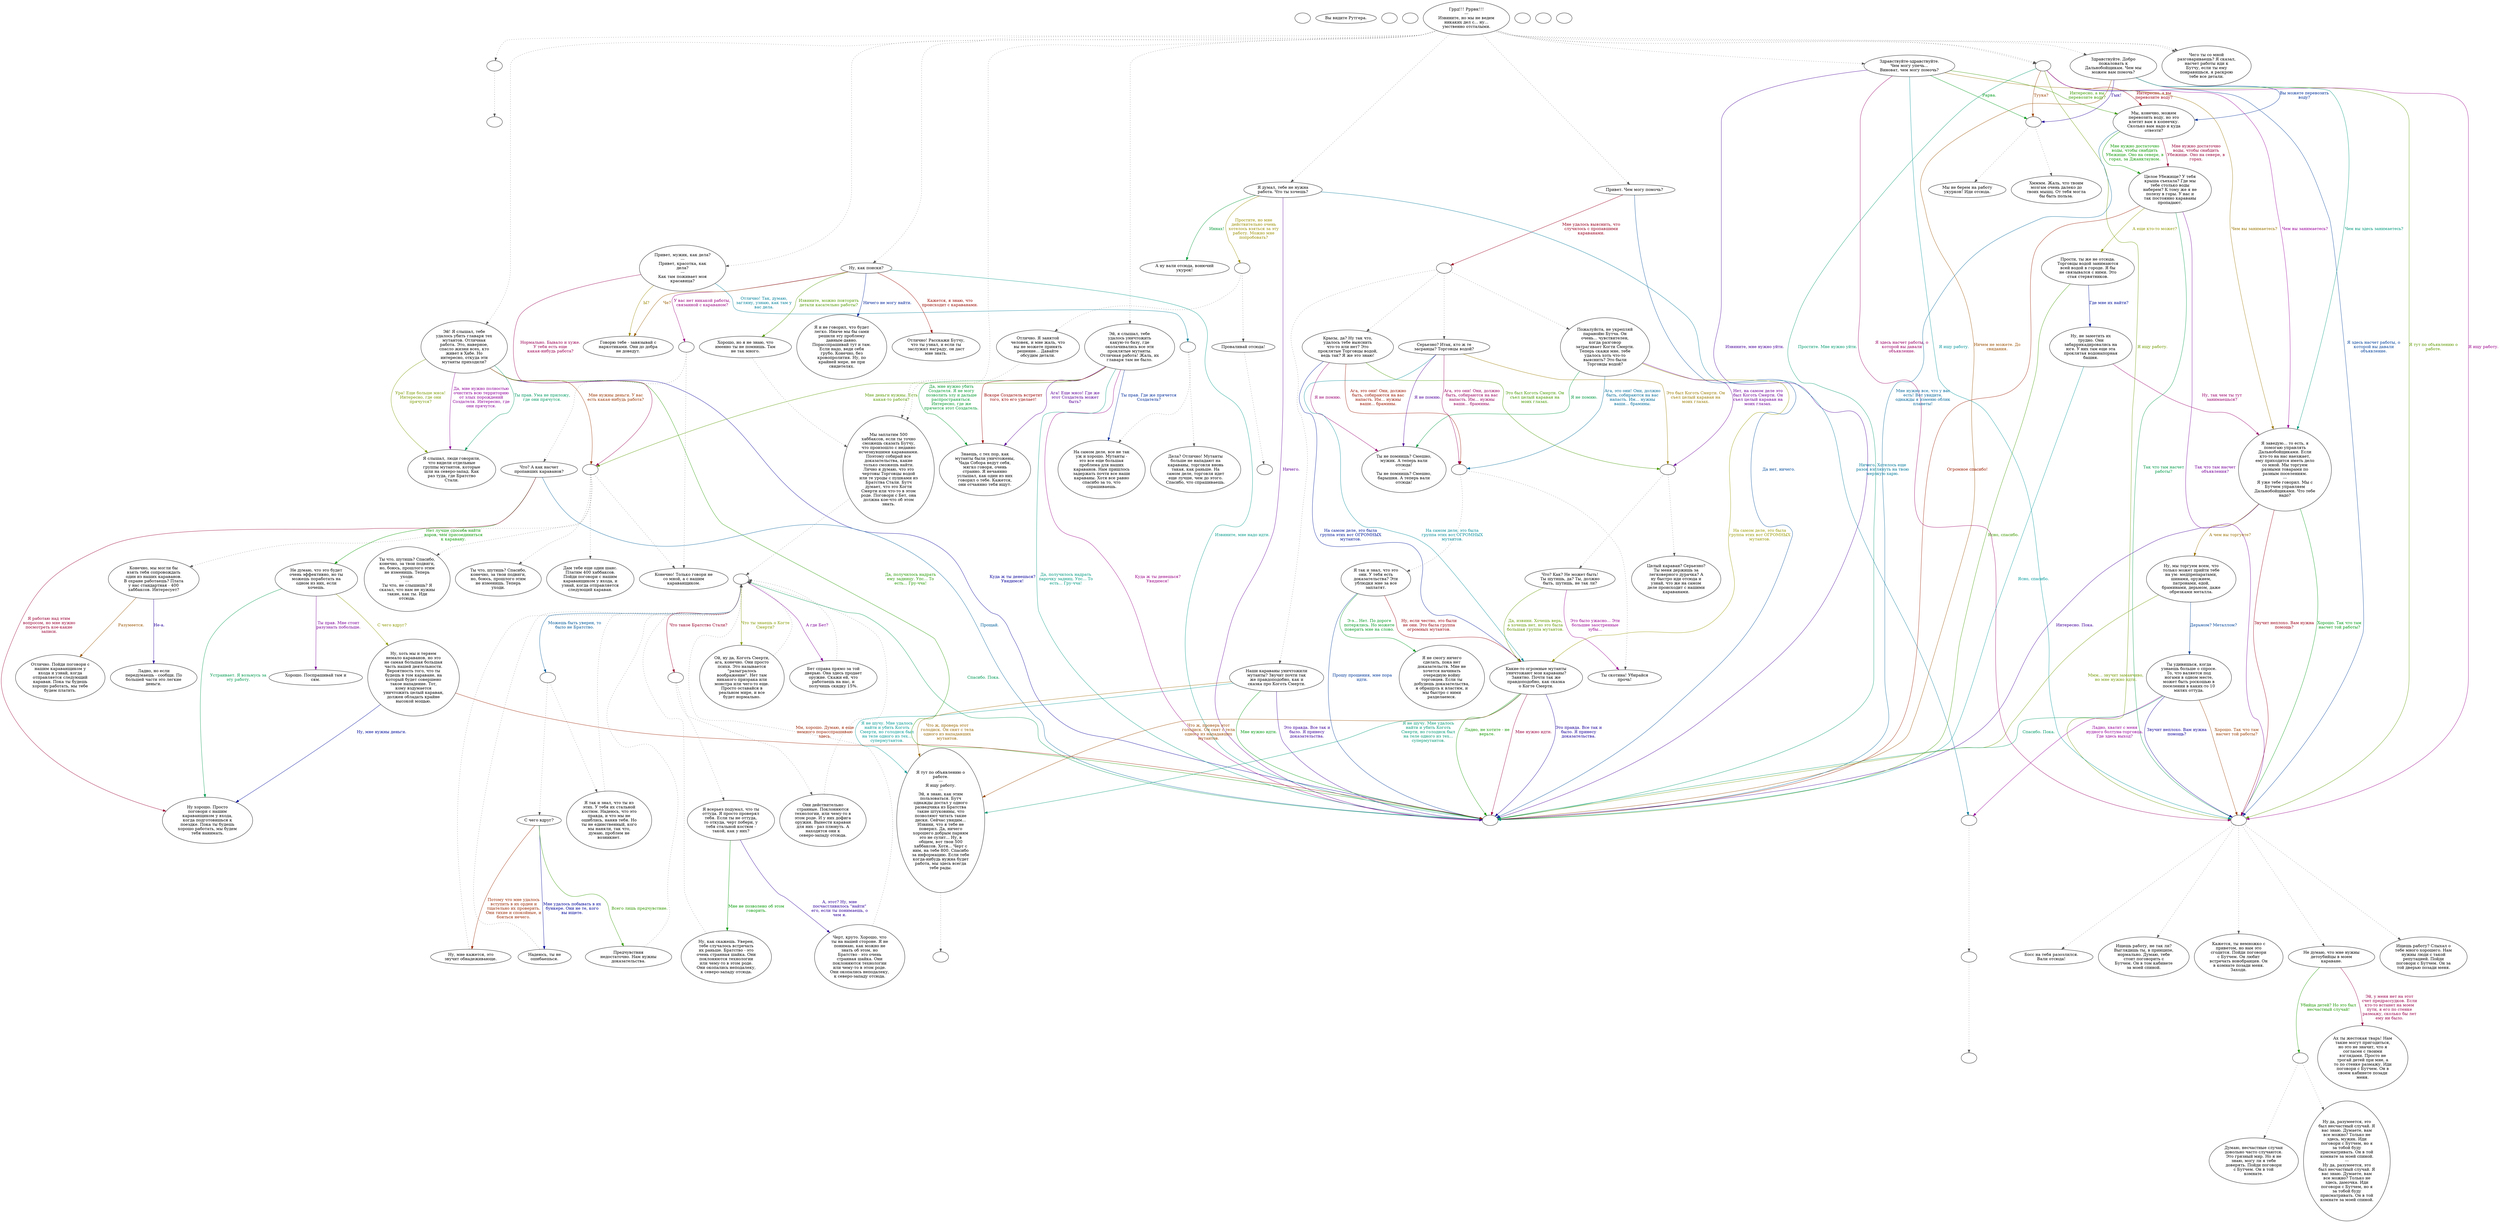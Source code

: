 digraph rutger {
  "start" [style=filled       fillcolor="#FFFFFF"       color="#000000"]
  "start" [label=""]
  "look_at_p_proc" [style=filled       fillcolor="#FFFFFF"       color="#000000"]
  "look_at_p_proc" [label="Вы видите Рутгера."]
  "critter_p_proc" [style=filled       fillcolor="#FFFFFF"       color="#000000"]
  "critter_p_proc" [label=""]
  "pickup_p_proc" [style=filled       fillcolor="#FFFFFF"       color="#000000"]
  "pickup_p_proc" [label=""]
  "talk_p_proc" [style=filled       fillcolor="#FFFFFF"       color="#000000"]
  "talk_p_proc" -> "get_reaction" [style=dotted color="#555555"]
  "talk_p_proc" -> "Rutger55" [style=dotted color="#555555"]
  "talk_p_proc" -> "Rutger58" [style=dotted color="#555555"]
  "talk_p_proc" -> "Rutger74" [style=dotted color="#555555"]
  "talk_p_proc" -> "Rutger00" [style=dotted color="#555555"]
  "talk_p_proc" -> "Rutger73" [style=dotted color="#555555"]
  "talk_p_proc" -> "Rutger74" [style=dotted color="#555555"]
  "talk_p_proc" -> "Rutger21" [style=dotted color="#555555"]
  "talk_p_proc" -> "Rutger54" [style=dotted color="#555555"]
  "talk_p_proc" -> "Rutger56" [style=dotted color="#555555"]
  "talk_p_proc" -> "Rutger17" [style=dotted color="#555555"]
  "talk_p_proc" -> "Rutger25" [style=dotted color="#555555"]
  "talk_p_proc" -> "Rutger21" [style=dotted color="#555555"]
  "talk_p_proc" -> "Rutger22" [style=dotted color="#555555"]
  "talk_p_proc" [label="Гррд!!! Рррвк!!!\n---\nИзвините, но мы не ведем\nникаких дел с... ну...\nумственно отсталыми."]
  "destroy_p_proc" [style=filled       fillcolor="#FFFFFF"       color="#000000"]
  "destroy_p_proc" [label=""]
  "damage_p_proc" [style=filled       fillcolor="#FFFFFF"       color="#000000"]
  "damage_p_proc" [label=""]
  "map_enter_p_proc" [style=filled       fillcolor="#FFFFFF"       color="#000000"]
  "map_enter_p_proc" [label=""]
  "Rutger00" [style=filled       fillcolor="#FFFFFF"       color="#000000"]
  "Rutger00" [label="Здравствуйте. Добро\nпожаловать к\nДальнобойщикам. Чем мы\nможем вам помочь?"]
  "Rutger00" -> "Rutger03" [label="Вы можете перевозить\nводу?" color="#003099" fontcolor="#003099"]
  "Rutger00" -> "Rutger00a" [label="Я тут по объявлению о\nработе." color="#5D9900" fontcolor="#5D9900"]
  "Rutger00" -> "Rutger00a" [label="Я ищу работу." color="#99008A" fontcolor="#99008A"]
  "Rutger00" -> "Rutger07" [label="Чем вы здесь занимаетесь?" color="#00997C" fontcolor="#00997C"]
  "Rutger00" -> "RutgerEnd" [label="Ничем не можете. До\nсвидания." color="#994F00" fontcolor="#994F00"]
  "Rutger00" -> "Rutger00b" [label="Гык!" color="#220099" fontcolor="#220099"]
  "Rutger00a" [style=filled       fillcolor="#FFFFFF"       color="#000000"]
  "Rutger00a" -> "Rutger10" [style=dotted color="#555555"]
  "Rutger00a" -> "Rutger11" [style=dotted color="#555555"]
  "Rutger00a" -> "Rutger15" [style=dotted color="#555555"]
  "Rutger00a" -> "Rutger75" [style=dotted color="#555555"]
  "Rutger00a" -> "Rutger16" [style=dotted color="#555555"]
  "Rutger00a" [label=""]
  "Rutger00b" [style=filled       fillcolor="#FFFFFF"       color="#000000"]
  "Rutger00b" -> "Rutger01" [style=dotted color="#555555"]
  "Rutger00b" -> "Rutger02" [style=dotted color="#555555"]
  "Rutger00b" [label=""]
  "Rutger01" [style=filled       fillcolor="#FFFFFF"       color="#000000"]
  "Rutger01" [label="Мы не берем на работу\nукурков! Иди отсюда."]
  "Rutger02" [style=filled       fillcolor="#FFFFFF"       color="#000000"]
  "Rutger02" [label="Хмммм. Жаль, что твоим\nмозгам очень далеко до\nтвоих мышц. От тебя могла\nбы быть польза."]
  "Rutger03" [style=filled       fillcolor="#FFFFFF"       color="#000000"]
  "Rutger03" [label="Мы, конечно, можем\nперевозить воду, но это\nвлетит вам в копеечку.\nСколько вам надо и куда\nотвезти?"]
  "Rutger03" -> "Rutger04" [label="Мне нужно достаточно\nводы, чтобы снабдить\nУбежище. Оно на севере, в\nгорах, за Джанктауном." color="#0A9900" fontcolor="#0A9900"]
  "Rutger03" -> "Rutger04" [label="Мне нужно достаточно\nводы, чтобы снабдить\nУбежище. Оно на севере, в\nгорах." color="#990037" fontcolor="#990037"]
  "Rutger03" -> "RutgerEnd" [label="Мне нужно все, что у вас\nесть! Вот увидите,\nоднажды я изменю облик\nпланеты!" color="#006499" fontcolor="#006499"]
  "Rutger04" [style=filled       fillcolor="#FFFFFF"       color="#000000"]
  "Rutger04" [label="Целое Убежище? У тебя\nкрыша съехала? Где мы\nтебе столько воды\nнаберем? К тому же я не\nполезу в горы. У нас и\nтак постоянно караваны\nпропадают."]
  "Rutger04" -> "Rutger05" [label="А еще кто-то может?" color="#909900" fontcolor="#909900"]
  "Rutger04" -> "Rutger00a" [label="Так что там насчет\nобъявления?" color="#750099" fontcolor="#750099"]
  "Rutger04" -> "Rutger00a" [label="Так что там насчет\nработы?" color="#009949" fontcolor="#009949"]
  "Rutger04" -> "RutgerEnd" [label="Огромное спасибо!" color="#991C00" fontcolor="#991C00"]
  "Rutger05" [style=filled       fillcolor="#FFFFFF"       color="#000000"]
  "Rutger05" [label="Прости, ты же не отсюда.\nТорговцы водой занимаются\nвсей водой в городе. Я бы\nне связывался с ними. Это\nстая стервятников."]
  "Rutger05" -> "Rutger06" [label="Где мне их найти?" color="#001199" fontcolor="#001199"]
  "Rutger05" -> "RutgerEnd" [label="Ясно, спасибо." color="#3D9900" fontcolor="#3D9900"]
  "Rutger06" [style=filled       fillcolor="#FFFFFF"       color="#000000"]
  "Rutger06" [label="Ну, не заметить их\nтрудно. Они\nзабаррикадировались на\nюге. У них там еще эта\nпроклятая водонапорная\nбашня."]
  "Rutger06" -> "Rutger07" [label="Ну, так чем ты тут\nзанимаешься?" color="#99006A" fontcolor="#99006A"]
  "Rutger06" -> "RutgerEnd" [label="Ясно, спасибо." color="#009799" fontcolor="#009799"]
  "Rutger07" [style=filled       fillcolor="#FFFFFF"       color="#000000"]
  "Rutger07" [label="Я заведую... то есть, я\nпомогаю управлять\nДальнобойщиками. Если\nкто-то на нас наезжает,\nему приходится иметь дело\nсо мной. Мы торгуем\nразными товарами по\nразным поселениям.\n---\nЯ уже тебе говорил. Мы с\nБутчем управляем\nДальнобойщиками. Что тебе\nнадо?"]
  "Rutger07" -> "Rutger08" [label="А чем вы торгуете?" color="#996F00" fontcolor="#996F00"]
  "Rutger07" -> "RutgerEnd" [label="Интересно. Пока." color="#420099" fontcolor="#420099"]
  "Rutger07" -> "Rutger00a" [label="Хорошо. Так что там\nнасчет той работы?" color="#009915" fontcolor="#009915"]
  "Rutger07" -> "Rutger00a" [label="Звучит неплохо. Вам нужна\nпомощь?" color="#990017" fontcolor="#990017"]
  "Rutger08" [style=filled       fillcolor="#FFFFFF"       color="#000000"]
  "Rutger08" [label="Ну, мы торгуем всем, что\nтолько может прийти тебе\nна ум: медпрепаратами,\nшинами, оружием,\nпатронами, едой,\nбраминами, дерьмом, даже\nобрезками металла."]
  "Rutger08" -> "Rutger09" [label="Дерьмом? Металлом?" color="#004499" fontcolor="#004499"]
  "Rutger08" -> "RutgerEnd" [label="Ммм... звучит заманчиво,\nно мне нужно идти." color="#719900" fontcolor="#719900"]
  "Rutger09" [style=filled       fillcolor="#FFFFFF"       color="#000000"]
  "Rutger09" [label="Ты удивишься, когда\nузнаешь больше о спросе.\nТо, что валяется под\nногами в одном месте,\nможет быть роскошью в\nпоселении в каких-то 10\nмилях оттуда."]
  "Rutger09" -> "RutgerEndBad" [label="Ладно, хватит с меня\nнудного болтуна-торговца.\nГде здесь выход?" color="#950099" fontcolor="#950099"]
  "Rutger09" -> "RutgerEnd" [label="Спасибо. Пока." color="#009968" fontcolor="#009968"]
  "Rutger09" -> "Rutger00a" [label="Хорошо. Так что там\nнасчет той работы?" color="#993C00" fontcolor="#993C00"]
  "Rutger09" -> "Rutger00a" [label="Звучит неплохо. Вам нужна\nпомощь?" color="#0F0099" fontcolor="#0F0099"]
  "Rutger10" [style=filled       fillcolor="#FFFFFF"       color="#000000"]
  "Rutger10" [label="Кажется, ты немножко с\nприветом, но нам это\nсгодится. Пойди поговори\nс Бутчем. Он любит\nвстречать новобранцев. Он\nв комнате позади меня.\nЗаходи."]
  "Rutger11" [style=filled       fillcolor="#FFFFFF"       color="#000000"]
  "Rutger11" [label="Не думаю, что мне нужны\nдетоубийцы в моем\nкараване."]
  "Rutger11" -> "Rutger11a" [label="Убийца детей? Но это был\nнесчастный случай!" color="#1E9900" fontcolor="#1E9900"]
  "Rutger11" -> "Rutger14" [label="Эй, у меня нет на этот\nсчет предрассудков. Если\nкто-то встанет на моем\nпути, я его по стенке\nразмажу, сколько бы лет\nему ни было." color="#99004A" fontcolor="#99004A"]
  "Rutger11a" [style=filled       fillcolor="#FFFFFF"       color="#000000"]
  "Rutger11a" -> "Rutger12" [style=dotted color="#555555"]
  "Rutger11a" -> "Rutger13" [style=dotted color="#555555"]
  "Rutger11a" [label=""]
  "Rutger12" [style=filled       fillcolor="#FFFFFF"       color="#000000"]
  "Rutger12" [label="Думаю, несчастные случаи\nдовольно часто случаются.\nЭто грязный мир. Но я не\nзнаю, могу ли я тебе\nдоверять. Пойди поговори\nс Бутчем. Он в той\nкомнате."]
  "Rutger13" [style=filled       fillcolor="#FFFFFF"       color="#000000"]
  "Rutger13" [label="Ну да, разумеется, это\nбыл несчастный случай. Я\nвас знаю. Думаете, вам\nвсе можно? Только не\nздесь, мужик. Иди\nпоговори с Бутчем, но я\nза тобой буду\nприсматривать. Он в той\nкомнате за моей спиной.\n---\nНу да, разумеется, это\nбыл несчастный случай. Я\nвас знаю. Думаете, вам\nвсе можно? Только не\nздесь, дамочка. Иди\nпоговори с Бутчем, но я\nза тобой буду\nприсматривать. Он в той\nкомнате за моей спиной."]
  "Rutger14" [style=filled       fillcolor="#FFFFFF"       color="#000000"]
  "Rutger14" [label="Ах ты жестокая тварь! Нам\nтакие могут пригодиться,\nно это не значит, что я\nсогласен с твоими\nвзглядами. Просто не\nтрогай детей при мне, а\nто по стенке размажу. Иди\nпоговори с Бутчем. Он в\nсвоем кабинете позади\nменя."]
  "Rutger15" [style=filled       fillcolor="#FFFFFF"       color="#000000"]
  "Rutger15" [label="Ищешь работу? Слыхал о\nтебе много хорошего. Нам\nнужны люди с такой\nрепутацией. Пойди\nпоговори с Бутчем. Он за\nтой дверью позади меня."]
  "Rutger16" [style=filled       fillcolor="#FFFFFF"       color="#000000"]
  "Rutger16" [label="Ищешь работу, не так ли?\nВыглядишь ты, в принципе,\nнормально. Думаю, тебе\nстоит поговорить с\nБутчем. Он в том кабинете\nза моей спиной."]
  "Rutger17" [style=filled       fillcolor="#FFFFFF"       color="#000000"]
  "Rutger17" [label="Я думал, тебе не нужна\nработа. Что ты хочешь?"]
  "Rutger17" -> "RutgerEndBad" [label="Ничего. Хотелось еще\nразок взглянуть на твою\nмерзкую харю." color="#007799" fontcolor="#007799"]
  "Rutger17" -> "Rutger17a" [label="Простите, но мне\nдействительно очень\nхотелось взяться за эту\nработу. Можно мне\nпопробовать?" color="#998E00" fontcolor="#998E00"]
  "Rutger17" -> "RutgerEnd" [label="Ничего." color="#620099" fontcolor="#620099"]
  "Rutger17" -> "Rutger18" [label="Иннах!" color="#009935" fontcolor="#009935"]
  "Rutger17a" [style=filled       fillcolor="#FFFFFF"       color="#000000"]
  "Rutger17a" -> "Rutger19" [style=dotted color="#555555"]
  "Rutger17a" -> "Rutger20" [style=dotted color="#555555"]
  "Rutger17a" [label=""]
  "Rutger18" [style=filled       fillcolor="#FFFFFF"       color="#000000"]
  "Rutger18" [label="А ну вали отсюда, вонючий\nукурок!"]
  "Rutger19" [style=filled       fillcolor="#FFFFFF"       color="#000000"]
  "Rutger19" -> "Rutger25" [style=dotted color="#555555"]
  "Rutger19" [label="Отлично. Я занятой\nчеловек, и мне жаль, что\nвы не можете принять\nрешение... Давайте\nобсудим детали."]
  "Rutger20" [style=filled       fillcolor="#FFFFFF"       color="#000000"]
  "Rutger20" -> "BottomReact" [style=dotted color="#555555"]
  "Rutger20" [label="Проваливай отсюда!"]
  "Rutger21" [style=filled       fillcolor="#FFFFFF"       color="#000000"]
  "Rutger21" [label="Чего ты со мной\nразговариваешь? Я сказал,\nнасчет работы иди к\nБутчу, если ты ему\nпонравишься, я раскрою\nтебе все детали."]
  "Rutger22" [style=filled       fillcolor="#FFFFFF"       color="#000000"]
  "Rutger22" [label="Ну, как поиски?"]
  "Rutger22" -> "Rutger76" [label="Кажется, я знаю, что\nпроисходит с караванами." color="#990800" fontcolor="#990800"]
  "Rutger22" -> "Rutger23" [label="Ничего не могу найти." color="#002499" fontcolor="#002499"]
  "Rutger22" -> "Rutger26" [label="Извините, можно повторить\nдетали касательно работы?" color="#519900" fontcolor="#519900"]
  "Rutger22" -> "Rutger22a" [label="У вас нет никакой работы,\nсвязанной с караваном?" color="#99007E" fontcolor="#99007E"]
  "Rutger22" -> "RutgerEnd" [label="Извините, мне надо идти." color="#009988" fontcolor="#009988"]
  "Rutger22" -> "Rutger24" [label="Че?" color="#995B00" fontcolor="#995B00"]
  "Rutger22a" [style=filled       fillcolor="#FFFFFF"       color="#000000"]
  "Rutger22a" -> "Rutger63" [style=dotted color="#555555"]
  "Rutger22a" -> "Rutger71" [style=dotted color="#555555"]
  "Rutger22a" [label=""]
  "Rutger23" [style=filled       fillcolor="#FFFFFF"       color="#000000"]
  "Rutger23" [label="Я и не говорил, что будет\nлегко. Иначе мы бы сами\nрешили эту проблему\nдавным-давно.\nПорасспрашивай тут и там.\nЕсли надо, веди себя\nгрубо. Конечно, без\nкровопролития. Ну, по\nкрайней мере, не при\nсвидетелях."]
  "Rutger24" [style=filled       fillcolor="#FFFFFF"       color="#000000"]
  "Rutger24" [label="Говорю тебе - завязывай с\nнаркотиками. Они до добра\nне доведут."]
  "Rutger25" [style=filled       fillcolor="#FFFFFF"       color="#000000"]
  "Rutger25" -> "Rutger29" [style=dotted color="#555555"]
  "Rutger25" [label="Мы заплатим 500\nхаббаксов, если ты точно\nсможешь сказать Бутчу,\nчто произошло с недавно\nисчезнувшими караванами.\nПоэтому собирай все\nдоказательства, какие\nтолько сможешь найти.\nЛично я думаю, что это\nчертовы Торговцы водой\nили те уроды с пушками из\nБратства Стали. Бутч\nдумает, что это Когти\nСмерти или что-то в этом\nроде. Поговори с Бет, она\nдолжна кое-что об этом\nзнать."]
  "Rutger26" [style=filled       fillcolor="#FFFFFF"       color="#000000"]
  "Rutger26" -> "Rutger25" [style=dotted color="#555555"]
  "Rutger26" [label="Хорошо, но я не знаю, что\nименно ты не помнишь. Там\nне так много."]
  "Rutger27" [style=filled       fillcolor="#FFFFFF"       color="#000000"]
  "Rutger27" [label="Я всерьез подумал, что ты\nоттуда. Я просто проверял\nтебя. Если ты не оттуда,\nто откуда, черт побери, у\nтебя стальной костюм -\nтакой, как у них?"]
  "Rutger27" -> "Rutger28" [label="А, этот? Ну, мне\nпосчастливилось \"найти\"\nего, если ты понимаешь, о\nчем я." color="#2E0099" fontcolor="#2E0099"]
  "Rutger27" -> "Rutger30" [label="Мне не позволено об этом\nговорить." color="#009902" fontcolor="#009902"]
  "Rutger28" [style=filled       fillcolor="#FFFFFF"       color="#000000"]
  "Rutger28" -> "Rutger29" [style=dotted color="#555555"]
  "Rutger28" [label="Черт, круто. Хорошо, что\nты на нашей стороне. Я не\nпонимаю, как можно не\nзнать об этом, но\nБратство - это очень\nстранная шайка. Они\nпоклоняются технологии\nили чему-то в этом роде.\nОни окопались неподалеку,\nк северо-западу отсюда."]
  "Rutger29" [style=filled       fillcolor="#FFFFFF"       color="#000000"]
  "Rutger29" [label=""]
  "Rutger29" -> "Rutger29a" [label="Что такое Братство Стали?" color="#99002B" fontcolor="#99002B"]
  "Rutger29" -> "Rutger29b" [label="Можешь быть уверен, то\nбыло не Братство." color="#005799" fontcolor="#005799"]
  "Rutger29" -> "Rutger38" [label="Что ты знаешь о Когте\nСмерти?" color="#849900" fontcolor="#849900"]
  "Rutger29" -> "Rutger37" [label="А где Бет?" color="#810099" fontcolor="#810099"]
  "Rutger29" -> "RutgerEnd" [label="Спасибо. Пока." color="#009955" fontcolor="#009955"]
  "Rutger29a" [style=filled       fillcolor="#FFFFFF"       color="#000000"]
  "Rutger29a" -> "Rutger27" [style=dotted color="#555555"]
  "Rutger29a" -> "Rutger31" [style=dotted color="#555555"]
  "Rutger29a" [label=""]
  "Rutger29b" [style=filled       fillcolor="#FFFFFF"       color="#000000"]
  "Rutger29b" -> "Rutger32" [style=dotted color="#555555"]
  "Rutger29b" -> "Rutger33" [style=dotted color="#555555"]
  "Rutger29b" [label=""]
  "Rutger30" [style=filled       fillcolor="#FFFFFF"       color="#000000"]
  "Rutger30" -> "Rutger29" [style=dotted color="#555555"]
  "Rutger30" [label="Ну, как скажешь. Уверен,\nтебе случалось встречать\nих раньше. Братство - это\nочень странная шайка. Они\nпоклоняются технологии\nили чему-то в этом роде.\nОни окопались неподалеку,\nк северо-западу отсюда."]
  "Rutger31" [style=filled       fillcolor="#FFFFFF"       color="#000000"]
  "Rutger31" -> "Rutger29" [style=dotted color="#555555"]
  "Rutger31" [label="Они действительно\nстранные. Поклоняются\nтехнологии, или чему-то в\nэтом роде. И у них дофига\nоружия. Вынести караван\nдля них - раз плюнуть. А\nнаходятся они к\nсеверо-западу отсюда."]
  "Rutger32" [style=filled       fillcolor="#FFFFFF"       color="#000000"]
  "Rutger32" -> "Rutger29" [style=dotted color="#555555"]
  "Rutger32" [label="Я так и знал, что ты из\nэтих. У тебя их стальной\nкостюм. Надеюсь, что это\nправда, и что мы не\nошиблись, наняв тебя. Но\nты не единственный, кого\nмы наняли, так что,\nдумаю, проблем не\nвозникнет."]
  "Rutger33" [style=filled       fillcolor="#FFFFFF"       color="#000000"]
  "Rutger33" [label="С чего вдруг?"]
  "Rutger33" -> "Rutger34" [label="Потому что мне удалось\nвступить в их орден и\nтщательно их проверить.\nОни тихие и спокойные, и\nбояться нечего." color="#992800" fontcolor="#992800"]
  "Rutger33" -> "Rutger35" [label="Мне удалось побывать в их\nбункере. Они не те, кого\nвы ищете." color="#000599" fontcolor="#000599"]
  "Rutger33" -> "Rutger36" [label="Всего лишь предчувствие." color="#319900" fontcolor="#319900"]
  "Rutger34" [style=filled       fillcolor="#FFFFFF"       color="#000000"]
  "Rutger34" -> "Rutger29" [style=dotted color="#555555"]
  "Rutger34" [label="Ну, мне кажется, это\nзвучит обнадеживающе."]
  "Rutger35" [style=filled       fillcolor="#FFFFFF"       color="#000000"]
  "Rutger35" -> "Rutger29" [style=dotted color="#555555"]
  "Rutger35" [label="Надеюсь, ты не\nошибаешься."]
  "Rutger36" [style=filled       fillcolor="#FFFFFF"       color="#000000"]
  "Rutger36" -> "Rutger29" [style=dotted color="#555555"]
  "Rutger36" [label="Предчувствия\nнедостаточно. Нам нужны\nдоказательства."]
  "Rutger37" [style=filled       fillcolor="#FFFFFF"       color="#000000"]
  "Rutger37" -> "Rutger29" [style=dotted color="#555555"]
  "Rutger37" [label="Бет справа прямо за той\nдверью. Она здесь продает\nоружие. Скажи ей, что\nработаешь на нас, и\nполучишь скидку 15%."]
  "Rutger38" [style=filled       fillcolor="#FFFFFF"       color="#000000"]
  "Rutger38" -> "Rutger29" [style=dotted color="#555555"]
  "Rutger38" [label="Ой, ну да, Коготь Смерти,\nага, конечно. Они просто\nпсихи. Это называется\n\"разыгралось\nвоображение\". Нет там\nникакого призрака или\nмонстра или чего-то еще.\nПросто оставайся в\nреальном мире, и все\nбудет нормально."]
  "Rutger39a" [style=filled       fillcolor="#FFFFFF"       color="#000000"]
  "Rutger39a" -> "Rutger49" [style=dotted color="#555555"]
  "Rutger39a" -> "Rutger50" [style=dotted color="#555555"]
  "Rutger39a" -> "Rutger51" [style=dotted color="#555555"]
  "Rutger39a" -> "Rutger40" [style=dotted color="#555555"]
  "Rutger39a" [label=""]
  "Rutger40" [style=filled       fillcolor="#FFFFFF"       color="#000000"]
  "Rutger40" [label="Серьезно? Итак, кто ж те\nзасранцы? Торговцы водой?"]
  "Rutger40" -> "Rutger40a" [label="Ага, это они! Они, должно\nбыть, собираются на вас\nнапасть. Им... нужны\nваши... брамины." color="#99005E" fontcolor="#99005E"]
  "Rutger40" -> "Rutger47" [label="На самом деле, это была\nгруппа этих вот ОГРОМНЫХ\nмутантов." color="#008B99" fontcolor="#008B99"]
  "Rutger40" -> "Rutger40b" [label="Это был Коготь Смерти. Он\nсъел целый караван на\nмоих глазах." color="#997B00" fontcolor="#997B00"]
  "Rutger40" -> "Rutger41" [label="Я не помню." color="#4E0099" fontcolor="#4E0099"]
  "Rutger40a" [style=filled       fillcolor="#FFFFFF"       color="#000000"]
  "Rutger40a" -> "Rutger42" [style=dotted color="#555555"]
  "Rutger40a" -> "Rutger44" [style=dotted color="#555555"]
  "Rutger40a" [label=""]
  "Rutger40b" [style=filled       fillcolor="#FFFFFF"       color="#000000"]
  "Rutger40b" -> "Rutger45" [style=dotted color="#555555"]
  "Rutger40b" -> "Rutger46" [style=dotted color="#555555"]
  "Rutger40b" [label=""]
  "Rutger41" [style=filled       fillcolor="#FFFFFF"       color="#000000"]
  "Rutger41" [label="Ты не помнишь? Смешно,\nмужик. А теперь вали\nотсюда!\n---\nТы не помнишь? Смешно,\nбарышня. А теперь вали\nотсюда!"]
  "Rutger42" [style=filled       fillcolor="#FFFFFF"       color="#000000"]
  "Rutger42" [label="Я так и знал, что это\nони. У тебя есть\nдоказательства? Эти\nублюдки мне за все\nзаплатят."]
  "Rutger42" -> "Rutger43" [label="Э-э... Нет. По дороге\nпотерялись. Но можете\nповерить мне на слово." color="#009921" fontcolor="#009921"]
  "Rutger42" -> "Rutger47" [label="Ну, если честно, это были\nне они. Это была группа\nогромных мутантов." color="#99000B" fontcolor="#99000B"]
  "Rutger42" -> "RutgerEnd" [label="Прошу прощения, мне пора\nидти." color="#003899" fontcolor="#003899"]
  "Rutger43" [style=filled       fillcolor="#FFFFFF"       color="#000000"]
  "Rutger43" [label="Я не смогу ничего\nсделать, пока нет\nдоказательств. Мне не\nхочется начинать\nочередную войну\nторговцев. Если ты\nдобудешь доказательства,\nя обращусь к властям, и\nмы быстро с ними\nразделаемся."]
  "Rutger44" [style=filled       fillcolor="#FFFFFF"       color="#000000"]
  "Rutger44" [label="Ты скотина! Убирайся\nпрочь!"]
  "Rutger45" [style=filled       fillcolor="#FFFFFF"       color="#000000"]
  "Rutger45" [label="Что? Как? Не может быть!\nТы шутишь, да? Ты, должно\nбыть, шутишь, не так ли?"]
  "Rutger45" -> "Rutger47" [label="Да, извини. Хочешь верь,\nа хочешь нет, но это была\nбольшая группа мутантов." color="#649900" fontcolor="#649900"]
  "Rutger45" -> "Rutger44" [label="Это было ужасно... Эти\nбольшие заостренные\nзубы..." color="#990091" fontcolor="#990091"]
  "Rutger46" [style=filled       fillcolor="#FFFFFF"       color="#000000"]
  "Rutger46" [label="Целый караван? Серьезно?\nТы меня держишь за\nлегковерного дурачка? А\nну быстро иди отсюда и\nузнай, что же на самом\nделе происходит с нашими\nкараванами."]
  "Rutger47" [style=filled       fillcolor="#FFFFFF"       color="#000000"]
  "Rutger47" [label="Какие-то огромные мутанты\nуничтожают мои караваны?\nЗанятно. Почти так же\nправдоподобно, как сказка\nо Когте Смерти."]
  "Rutger47" -> "Rutger48" [label="Я не шучу. Мне удалось\nнайти и убить Коготь\nСмерти, но голодиск был\nна теле одного из тех...\nсупермутантов." color="#009974" fontcolor="#009974"]
  "Rutger47" -> "Rutger48" [label="Что ж, проверь этот\nголодиск. Он снят с тела\nодного из нападавших\nмутантов." color="#994800" fontcolor="#994800"]
  "Rutger47" -> "RutgerEnd" [label="Это правда. Все так и\nбыло. Я принесу\nдоказательства." color="#1B0099" fontcolor="#1B0099"]
  "Rutger47" -> "RutgerEnd" [label="Ладно, не хотите - не\nверьте." color="#129900" fontcolor="#129900"]
  "Rutger47" -> "RutgerEnd" [label="Мне нужно идти." color="#99003E" fontcolor="#99003E"]
  "Rutger48" [style=filled       fillcolor="#FFFFFF"       color="#000000"]
  "Rutger48" -> "TopReact" [style=dotted color="#555555"]
  "Rutger48" [label="Я тут по объявлению о\nработе.\n---\nЯ ищу работу.\n---\nЭй, я знаю, как этим\nпользоваться. Бутч\nоднажды достал у одного\nразведчика из Братства\nтакие штуковины, что\nпозволяют читать такие\nдиски. Сейчас увидим...\nИзвини, что я тебе не\nповерил. Да, ничего\nхорошего добрым парням\nэто не сулит... Ну, в\nобщем, вот твои 500\nхаббаксов. Хотя... Черт с\nним, на тебе 800. Спасибо\nза информацию. Если тебе\nкогда-нибудь нужна будет\nработа, мы здесь всегда\nтебе рады."]
  "Rutger49" [style=filled       fillcolor="#FFFFFF"       color="#000000"]
  "Rutger49" [label="Пожалуйста, не укрепляй\nпаранойю Бутча. Он\nочень... чувствителен,\nкогда разговор\nзатрагивает Когти Смерти.\nТеперь скажи мне, тебе\nудалось хоть что-то\nвыяснить? Это были\nТорговцы водой?"]
  "Rutger49" -> "Rutger40a" [label="Ага, это они! Они, должно\nбыть, собираются на вас\nнапасть. Им... нужны\nваши... брамины." color="#006B99" fontcolor="#006B99"]
  "Rutger49" -> "Rutger47" [label="На самом деле, это была\nгруппа этих вот ОГРОМНЫХ\nмутантов." color="#989900" fontcolor="#989900"]
  "Rutger49" -> "Rutger40b" [label="Нет, на самом деле это\nбыл Коготь Смерти. Он\nсъел целый караван на\nмоих глазах." color="#6E0099" fontcolor="#6E0099"]
  "Rutger49" -> "Rutger41" [label="Я не помню." color="#009941" fontcolor="#009941"]
  "Rutger50" [style=filled       fillcolor="#FFFFFF"       color="#000000"]
  "Rutger50" [label="Крысы, да? Ну так что,\nудалось тебе выяснить\nчто-то или нет? Это\nпроклятые Торговцы водой,\nведь так? Я же это знаю!"]
  "Rutger50" -> "Rutger40a" [label="Ага, это они! Они, должно\nбыть, собираются на вас\nнапасть. Им... нужны\nваши... брамины." color="#991400" fontcolor="#991400"]
  "Rutger50" -> "Rutger47" [label="На самом деле, это была\nгруппа этих вот ОГРОМНЫХ\nмутантов." color="#001899" fontcolor="#001899"]
  "Rutger50" -> "Rutger40b" [label="Это был Коготь Смерти. Он\nсъел целый караван на\nмоих глазах." color="#459900" fontcolor="#459900"]
  "Rutger50" -> "Rutger41" [label="Я не помню." color="#990071" fontcolor="#990071"]
  "Rutger51" [style=filled       fillcolor="#FFFFFF"       color="#000000"]
  "Rutger51" [label="Наши караваны уничтожили\nмутанты? Звучит почти так\nже правдоподобно, как и\nсказка про Коготь Смерти."]
  "Rutger51" -> "Rutger48" [label="Я не шучу. Мне удалось\nнайти и убить Коготь\nСмерти, но голодиск был\nна теле одного из тех...\nсупермутантов." color="#009994" fontcolor="#009994"]
  "Rutger51" -> "Rutger48" [label="Что ж, проверь этот\nголодиск. Он снят с тела\nодного из нападавших\nмутантов." color="#996700" fontcolor="#996700"]
  "Rutger51" -> "RutgerEnd" [label="Это правда. Все так и\nбыло. Я принесу\nдоказательства." color="#3B0099" fontcolor="#3B0099"]
  "Rutger51" -> "RutgerEnd" [label="Мне нужно идти." color="#00990E" fontcolor="#00990E"]
  "Rutger54" [style=filled       fillcolor="#FFFFFF"       color="#000000"]
  "Rutger54" [label="Привет. Чем могу помочь?"]
  "Rutger54" -> "Rutger39a" [label="Мне удалось выяснить, что\nслучилось с пропавшими\nкараванами." color="#99001F" fontcolor="#99001F"]
  "Rutger54" -> "RutgerEnd" [label="Да нет, ничего." color="#004B99" fontcolor="#004B99"]
  "Rutger55" [style=filled       fillcolor="#FFFFFF"       color="#000000"]
  "Rutger55" [label="Эй! Я слышал, тебе\nудалось убить главаря тех\nмутантов. Отличная\nработа. Это, наверное,\nспасло жизни всех, кто\nживет в Хабе. Но\nинтересно, откуда эти\nмутанты приходили?"]
  "Rutger55" -> "Rutger59" [label="Ура! Еще больше мяса!\nИнтересно, где они\nпрячутся?" color="#789900" fontcolor="#789900"]
  "Rutger55" -> "Rutger59" [label="Да, мне нужно полностью\nочистить всю территорию\nот злых порождений\nСоздателя. Интересно, где\nони прячутся." color="#8D0099" fontcolor="#8D0099"]
  "Rutger55" -> "Rutger59" [label="Ты прав. Ума не приложу,\nгде они прячутся." color="#009961" fontcolor="#009961"]
  "Rutger55" -> "Rutger55a" [label="Мне нужны деньги. У вас\nесть какая-нибудь работа?" color="#993400" fontcolor="#993400"]
  "Rutger55" -> "RutgerEnd" [label="Куда ж ты денешься?\nУвидимся!" color="#070099" fontcolor="#070099"]
  "Rutger55" -> "RutgerEnd" [label="Да, получилось надрать\nему задницу. Упс... То\nесть... Гру-чча!" color="#259900" fontcolor="#259900"]
  "Rutger55a" [style=filled       fillcolor="#FFFFFF"       color="#000000"]
  "Rutger55a" -> "Rutger67" [style=dotted color="#555555"]
  "Rutger55a" -> "RutgerLost" [style=dotted color="#555555"]
  "Rutger55a" -> "RutgerAbandoned" [style=dotted color="#555555"]
  "Rutger55a" -> "Rutger71" [style=dotted color="#555555"]
  "Rutger55a" -> "Rutger62" [style=dotted color="#555555"]
  "Rutger55a" [label=""]
  "Rutger56" [style=filled       fillcolor="#FFFFFF"       color="#000000"]
  "Rutger56" [label="Привет, мужик, как дела?\n---\nПривет, красотка, как\nдела?\n---\nКак там поживает моя\nкрасавица?"]
  "Rutger56" -> "Rutger55a" [label="Нормально. Бывало и хуже.\nУ тебя есть еще\nкакая-нибудь работа?" color="#990052" fontcolor="#990052"]
  "Rutger56" -> "Rutger56a" [label="Отлично! Так, думаю,\nзагляну, узнаю, как там у\nвас дела." color="#007F99" fontcolor="#007F99"]
  "Rutger56" -> "Rutger24" [label="Ы?" color="#998700" fontcolor="#998700"]
  "Rutger56a" [style=filled       fillcolor="#FFFFFF"       color="#000000"]
  "Rutger56a" -> "Rutger57" [style=dotted color="#555555"]
  "Rutger56a" -> "Rutger61" [style=dotted color="#555555"]
  "Rutger56a" [label=""]
  "Rutger57" [style=filled       fillcolor="#FFFFFF"       color="#000000"]
  "Rutger57" [label="Дела? Отлично! Мутанты\nбольше не нападают на\nкараваны, торговля вновь\nтакая, как раньше. На\nсамом деле, торговля идет\nеще лучше, чем до этого.\nСпасибо, что спрашиваешь."]
  "Rutger58" [style=filled       fillcolor="#FFFFFF"       color="#000000"]
  "Rutger58" [label="Эй, я слышал, тебе\nудалось уничтожить\nкакую-то базу, где\nоколачивались все эти\nпроклятые мутанты.\nОтличная работа! Жаль, их\nглаваря там не было."]
  "Rutger58" -> "Rutger60" [label="Ага! Еще мясо! Где же\nэтот Создатель может\nбыть?" color="#5A0099" fontcolor="#5A0099"]
  "Rutger58" -> "Rutger60" [label="Да, мне нужно убить\nСоздателя. Я не могу\nпозволить злу и дальше\nраспространяться.\nИнтересно, где же\nпрячется этот Создатель." color="#00992E" fontcolor="#00992E"]
  "Rutger58" -> "Rutger60" [label="Вскоре Создатель встретит\nтого, кто его уделает!" color="#990100" fontcolor="#990100"]
  "Rutger58" -> "Rutger61" [label="Ты прав. Где же прячется\nСоздатель?" color="#002C99" fontcolor="#002C99"]
  "Rutger58" -> "Rutger55a" [label="Мне деньги нужны. Есть\nкакая-то работа?" color="#589900" fontcolor="#589900"]
  "Rutger58" -> "RutgerEnd" [label="Куда ж ты денешься?\nУвидимся!" color="#990085" fontcolor="#990085"]
  "Rutger58" -> "RutgerEnd" [label="Да, получилось надрать\nпарочку задниц. Упс... То\nесть... Гру-чча!" color="#009980" fontcolor="#009980"]
  "Rutger59" [style=filled       fillcolor="#FFFFFF"       color="#000000"]
  "Rutger59" [label="Я слышал, люди говорили,\nчто видели отдельные\nгруппы мутантов, которые\nшли на северо-запад. Как\nраз туда, где Братство\nСтали."]
  "Rutger60" [style=filled       fillcolor="#FFFFFF"       color="#000000"]
  "Rutger60" [label="Знаешь, с тех пор, как\nмутанты были уничтожены,\nЧада Собора ведут себя,\nмягко говоря, очень\nстранно. Я нечаянно\nуслышал, как один из них\nговорил о тебе. Кажется,\nони отчаянно тебя ищут."]
  "Rutger61" [style=filled       fillcolor="#FFFFFF"       color="#000000"]
  "Rutger61" [label="На самом деле, все не так\nуж и хорошо. Мутанты -\nэто все еще большая\nпроблема для наших\nкараванов. Нам пришлось\nзадержать почти все наши\nкараваны. Хотя все равно\nспасибо за то, что\nспрашиваешь."]
  "Rutger62" [style=filled       fillcolor="#FFFFFF"       color="#000000"]
  "Rutger62" [label="Конечно, мы могли бы\nвзять тебя сопровождать\nодин из наших караванов.\nВ охране работаешь? Плата\nу нас стандартная - 400\nхаббаксов. Интересует?"]
  "Rutger62" -> "Rutger65" [label="Разумеется." color="#995400" fontcolor="#995400"]
  "Rutger62" -> "Rutger64" [label="Не-а." color="#270099" fontcolor="#270099"]
  "Rutger63" [style=filled       fillcolor="#FFFFFF"       color="#000000"]
  "Rutger63" [label="Что? А как насчет\nпропавших караванов?"]
  "Rutger63" -> "Rutger68" [label="Нет лучше способа найти\nворов, чем присоединиться\nк каравану." color="#069900" fontcolor="#069900"]
  "Rutger63" -> "Rutger70" [label="Я работаю над этим\nвопросом, но мне нужно\nпосмотреть кое-какие\nзаписи." color="#990032" fontcolor="#990032"]
  "Rutger63" -> "RutgerEnd" [label="Прощай." color="#005F99" fontcolor="#005F99"]
  "Rutger64" [style=filled       fillcolor="#FFFFFF"       color="#000000"]
  "Rutger64" [label="Ладно, но если\nпередумаешь - сообщи. По\nбольшей части это легкие\nденьги."]
  "Rutger65" [style=filled       fillcolor="#FFFFFF"       color="#000000"]
  "Rutger65" [label="Отлично. Пойди поговори с\nнашим караванщиком у\nвхода и узнай, когда\nотправляется следующий\nкараван. Пока ты будешь\nхорошо работать, мы тебе\nбудем платить."]
  "Rutger67" [style=filled       fillcolor="#FFFFFF"       color="#000000"]
  "Rutger67" [label="Ты что, шутишь? Спасибо,\nконечно, за твои подвиги,\nно, боюсь, прошлого этим\nне изменишь. Теперь\nуходи.\n---\nТы что, не слышишь? Я\nсказал, что нам не нужны\nтакие, как ты. Иди\nотсюда."]
  "Rutger68" [style=filled       fillcolor="#FFFFFF"       color="#000000"]
  "Rutger68" [label="Не думаю, что это будет\nочень эффективно, но ты\nможешь поработать на\nодном из них, если\nхочешь."]
  "Rutger68" -> "Rutger72" [label="С чего вдруг?" color="#8C9900" fontcolor="#8C9900"]
  "Rutger68" -> "Rutger69" [label="Ты прав. Мне стоит\nразузнать побольше." color="#7A0099" fontcolor="#7A0099"]
  "Rutger68" -> "Rutger70" [label="Устраивает. Я возьмусь за\nэту работу." color="#00994D" fontcolor="#00994D"]
  "Rutger69" [style=filled       fillcolor="#FFFFFF"       color="#000000"]
  "Rutger69" [label="Хорошо. Поспрашивай там и\nсям."]
  "Rutger70" [style=filled       fillcolor="#FFFFFF"       color="#000000"]
  "Rutger70" [label="Ну хорошо. Просто\nпоговори с нашим\nкараванщиком у входа,\nкогда подготовишься к\nпоездке. Пока ты будешь\nхорошо работать, мы будем\nтебя нанимать."]
  "Rutger71" [style=filled       fillcolor="#FFFFFF"       color="#000000"]
  "Rutger71" [label="Конечно! Только говори не\nсо мной, а с нашим\nкараванщиком."]
  "Rutger72" [style=filled       fillcolor="#FFFFFF"       color="#000000"]
  "Rutger72" [label="Ну, хоть мы и теряем\nнемало караванов, но это\nне самая большая большая\nчасть нашей деятельности.\nВероятность того, что ты\nбудешь в том караване, на\nкоторый будет совершено\nтакое нападение. Тот,\nкому вздумается\nуничтожить целый караван,\nдолжен обладать крайне\nвысокой мощью."]
  "Rutger72" -> "RutgerEnd" [label="Мм, хорошо. Думаю, я еще\nнемного порасспрашиваю\nздесь." color="#992100" fontcolor="#992100"]
  "Rutger72" -> "Rutger70" [label="Ну, мне нужны деньги." color="#000C99" fontcolor="#000C99"]
  "Rutger73" [style=filled       fillcolor="#FFFFFF"       color="#000000"]
  "Rutger73" [label="Здравствуйте-здравствуйте.\nЧем могу упечь...\nВиноват, чем могу помочь?"]
  "Rutger73" -> "Rutger03" [label="Интересно, а вы\nперевозите воду?" color="#399900" fontcolor="#399900"]
  "Rutger73" -> "Rutger00a" [label="Я здесь насчет работы, о\nкоторой вы давали\nобъявление." color="#990065" fontcolor="#990065"]
  "Rutger73" -> "Rutger00a" [label="Я ищу работу." color="#009299" fontcolor="#009299"]
  "Rutger73" -> "Rutger07" [label="Чем вы занимаетесь?" color="#997300" fontcolor="#997300"]
  "Rutger73" -> "RutgerEnd" [label="Извините, мне нужно уйти." color="#470099" fontcolor="#470099"]
  "Rutger73" -> "Rutger00b" [label="Рарва." color="#00991A" fontcolor="#00991A"]
  "Rutger74" [style=filled       fillcolor="#FFFFFF"       color="#000000"]
  "Rutger74" [label=""]
  "Rutger74" -> "Rutger03" [label="Интересно, а вы\nперевозите воду?" color="#990013" fontcolor="#990013"]
  "Rutger74" -> "Rutger00a" [label="Я здесь насчет работы, о\nкоторой вы давали\nобъявление." color="#003F99" fontcolor="#003F99"]
  "Rutger74" -> "Rutger00a" [label="Я ищу работу." color="#6C9900" fontcolor="#6C9900"]
  "Rutger74" -> "Rutger07" [label="Чем вы занимаетесь?" color="#990099" fontcolor="#990099"]
  "Rutger74" -> "RutgerEnd" [label="Простите. Мне нужно уйти." color="#00996D" fontcolor="#00996D"]
  "Rutger74" -> "Rutger00b" [label="Туука?" color="#994000" fontcolor="#994000"]
  "Rutger75" [style=filled       fillcolor="#FFFFFF"       color="#000000"]
  "Rutger75" [label="Босс на тебя разозлился.\nВали отсюда!"]
  "Rutger76" [style=filled       fillcolor="#FFFFFF"       color="#000000"]
  "Rutger76" [label="Отлично! Расскажи Бутчу,\nчто ты узнал, и если ты\nзаслужил награду, он даст\nмне знать."]
  "RutgerEnd" [style=filled       fillcolor="#FFFFFF"       color="#000000"]
  "RutgerEnd" [label=""]
  "RutgerEndBad" [style=filled       fillcolor="#FFFFFF"       color="#000000"]
  "RutgerEndBad" -> "DownReactLevel" [style=dotted color="#555555"]
  "RutgerEndBad" [label=""]
  "RutgerAbandoned" [style=filled       fillcolor="#FFFFFF"       color="#000000"]
  "RutgerAbandoned" [label="Дам тебе еще один шанс.\nПлатим 400 хаббаксов.\nПойди поговори с нашим\nкараванщиком у входа, и\nузнай, когда отправляется\nследующий караван."]
  "RutgerLost" [style=filled       fillcolor="#FFFFFF"       color="#000000"]
  "RutgerLost" [label="Ты что, шутишь? Спасибо,\nконечно, за твои подвиги,\nно, боюсь, прошлого этим\nне изменишь. Теперь\nуходи."]
  "get_reaction" [style=filled       fillcolor="#FFFFFF"       color="#000000"]
  "get_reaction" -> "ReactToLevel" [style=dotted color="#555555"]
  "get_reaction" [label=""]
  "ReactToLevel" [style=filled       fillcolor="#FFFFFF"       color="#000000"]
  "ReactToLevel" [label=""]
  "LevelToReact" [style=filled       fillcolor="#FFFFFF"       color="#000000"]
  "LevelToReact" [label=""]
  "BottomReact" [style=filled       fillcolor="#FFFFFF"       color="#000000"]
  "BottomReact" [label=""]
  "TopReact" [style=filled       fillcolor="#FFFFFF"       color="#000000"]
  "TopReact" [label=""]
  "DownReactLevel" [style=filled       fillcolor="#FFFFFF"       color="#000000"]
  "DownReactLevel" -> "LevelToReact" [style=dotted color="#555555"]
  "DownReactLevel" [label=""]
}
